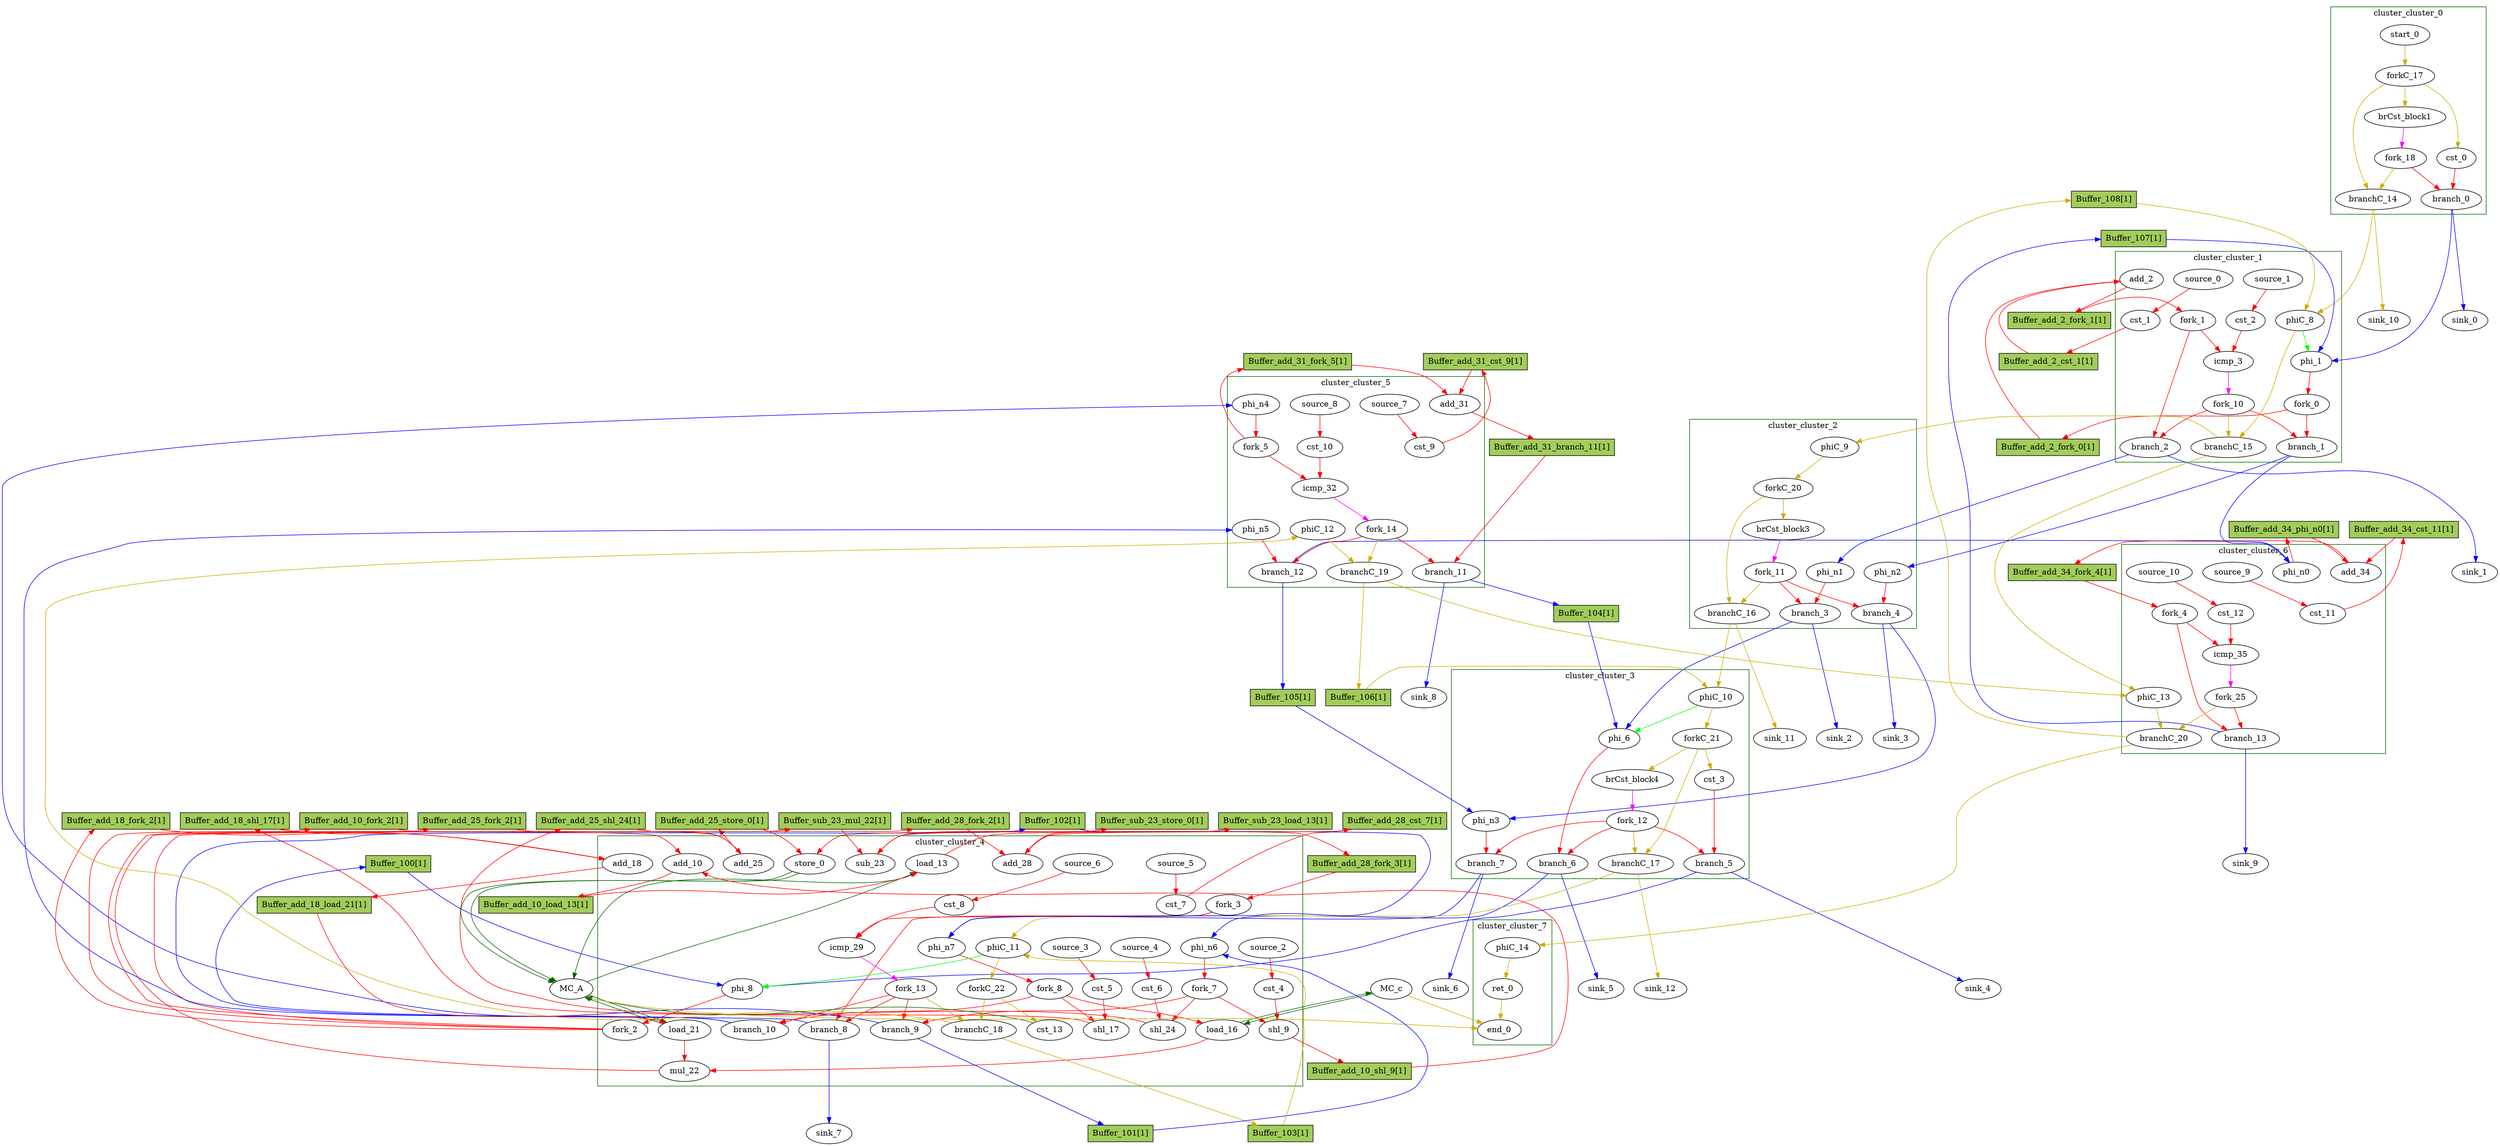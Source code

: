 Digraph G {
	splines=spline;
	subgraph cluster_cluster_cluster_0 {
	color = "darkgreen";
label = "cluster_cluster_0";
		"brCst_block1" [type="Constant", in="in1:1", out="out1:1", bbID=1, value="0x1"];
		"cst_0" [type="Constant", in="in1:1", out="out1:1", bbID=1, value="0x00000001"];
		"branch_0" [type="Branch", in="in1:1 in2?:1", out="out1+:1 out2-:1", bbID=1];
		"start_0" [type="Entry", in="in1:0", out="out1:0", bbID=1, control="true"];
		"forkC_17" [type="Fork", in="in1:0", out="out1:0 out2:0 out3:0 ", bbID=1];
		"branchC_14" [type="Branch", in="in1:0 in2?:1", out="out1+:0 out2-:0", bbID=1];
		"fork_18" [type="Fork", in="in1:1", out="out1:1 out2:1 ", bbID=1];
	}
	subgraph cluster_cluster_cluster_1 {
	color = "darkgreen";
label = "cluster_cluster_1";
		"phi_1" [type="Mux", in="in1?:1 in2:5 in3:5 ", out="out1:5", bbID=2, delay=1.397];
		"cst_1" [type="Constant", in="in1:1", out="out1:1", bbID=2, value="0x00000001"];
		"add_2" [type="Operator", in="in1:6 in2:6 ", out="out1:6 ", bbID=2, II=1, delay=2.287, latency=0, op="add_op"];
		"cst_2" [type="Constant", in="in1:5", out="out1:5", bbID=2, value="0x00000010"];
		"icmp_3" [type="Operator", in="in1:6 in2:6 ", out="out1:1 ", bbID=2, II=1, delay=1.907, latency=0, op="icmp_ult_op"];
		"fork_0" [type="Fork", in="in1:5", out="out1:5 out2:5 ", bbID=2];
		"fork_1" [type="Fork", in="in1:6", out="out1:6 out2:6 ", bbID=2];
		"branch_1" [type="Branch", in="in1:5 in2?:1", out="out1+:5 out2-:5", bbID=2];
		"branch_2" [type="Branch", in="in1:6 in2?:1", out="out1+:6 out2-:6", bbID=2];
		"fork_10" [type="Fork", in="in1:1", out="out1:1 out2:1 out3:1 ", bbID=2];
		"phiC_8" [type="CntrlMerge", in="in1:0 in2:0 ", out="out1:0 out2?:1", bbID=2, delay=0.0];
		"branchC_15" [type="Branch", in="in1:0 in2?:1", out="out1+:0 out2-:0", bbID=2];
		"source_0" [type="Source", out="out1:1", bbID=2];
		"source_1" [type="Source", out="out1:5", bbID=2];
	}
	subgraph cluster_cluster_cluster_2 {
	color = "darkgreen";
label = "cluster_cluster_2";
		"brCst_block3" [type="Constant", in="in1:1", out="out1:1", bbID=3, value="0x1"];
		"phi_n1" [type="Merge", in="in1:6 ", out="out1:6", bbID=3, delay=0.0];
		"phi_n2" [type="Merge", in="in1:5 ", out="out1:5", bbID=3, delay=0.0];
		"branch_3" [type="Branch", in="in1:6 in2?:1", out="out1+:6 out2-:6", bbID=3];
		"branch_4" [type="Branch", in="in1:5 in2?:1", out="out1+:5 out2-:5", bbID=3];
		"fork_11" [type="Fork", in="in1:1", out="out1:1 out2:1 out3:1 ", bbID=3];
		"phiC_9" [type="Merge", in="in1:0 ", out="out1:0", bbID=3, delay=0.0];
		"forkC_20" [type="Fork", in="in1:0", out="out1:0 out2:0 ", bbID=3];
		"branchC_16" [type="Branch", in="in1:0 in2?:1", out="out1+:0 out2-:0", bbID=3];
	}
	subgraph cluster_cluster_cluster_3 {
	color = "darkgreen";
label = "cluster_cluster_3";
		"phi_6" [type="Mux", in="in1?:1 in2:5 in3:5 ", out="out1:5", bbID=4, delay=1.397];
		"brCst_block4" [type="Constant", in="in1:1", out="out1:1", bbID=4, value="0x1"];
		"cst_3" [type="Constant", in="in1:1", out="out1:1", bbID=4, value="0x00000001"];
		"phi_n3" [type="Merge", in="in1:5 in2:5 ", out="out1:5", bbID=4, delay=1.397];
		"branch_5" [type="Branch", in="in1:1 in2?:1", out="out1+:1 out2-:1", bbID=4];
		"branch_6" [type="Branch", in="in1:5 in2?:1", out="out1+:5 out2-:5", bbID=4];
		"branch_7" [type="Branch", in="in1:5 in2?:1", out="out1+:5 out2-:5", bbID=4];
		"fork_12" [type="Fork", in="in1:1", out="out1:1 out2:1 out3:1 out4:1 ", bbID=4];
		"phiC_10" [type="CntrlMerge", in="in1:0 in2:0 ", out="out1:0 out2?:1", bbID=4, delay=0.0];
		"forkC_21" [type="Fork", in="in1:0", out="out1:0 out2:0 out3:0 ", bbID=4];
		"branchC_17" [type="Branch", in="in1:0 in2?:1", out="out1+:0 out2-:0", bbID=4];
	}
	subgraph cluster_cluster_cluster_4 {
	color = "darkgreen";
label = "cluster_cluster_4";
		"phi_8" [type="Mux", in="in1?:1 in2:5 in3:5 ", out="out1:5", bbID=5, delay=1.397];
		"cst_4" [type="Constant", in="in1:3", out="out1:3", bbID=5, value="0x00000004"];
		"shl_9" [type="Operator", in="in1:9 in2:9 ", out="out1:9 ", bbID=5, II=1, delay=0.0, latency=0, op="shl_op"];
		"add_10" [type="Operator", in="in1:10 in2:10 ", out="out1:10 ", bbID=5, II=1, delay=2.287, latency=0, op="add_op"];
		"load_13" [type="Operator", in="in1:32 in2:10 ", out="out1:32 out2:10 ", bbID=5, II=1, delay=1.412, latency=2, op="mc_load_op", portId=0];
		"load_16" [type="Operator", in="in1:32 in2:5 ", out="out1:32 out2:5 ", bbID=5, II=1, delay=1.412, latency=2, op="mc_load_op", portId=0];
		"cst_5" [type="Constant", in="in1:3", out="out1:3", bbID=5, value="0x00000004"];
		"shl_17" [type="Operator", in="in1:9 in2:9 ", out="out1:9 ", bbID=5, II=1, delay=0.0, latency=0, op="shl_op"];
		"add_18" [type="Operator", in="in1:10 in2:10 ", out="out1:10 ", bbID=5, II=1, delay=2.287, latency=0, op="add_op"];
		"load_21" [type="Operator", in="in1:32 in2:10 ", out="out1:32 out2:10 ", bbID=5, II=1, delay=1.412, latency=2, op="mc_load_op", portId=1];
		"mul_22" [type="Operator", in="in1:32 in2:32", out="out1:32 ", bbID=5, II=1, delay=0.0, latency=4, op="mul_op"];
		"sub_23" [type="Operator", in="in1:32 in2:32 ", out="out1:32 ", bbID=5, II=1, delay=2.287, latency=0, op="sub_op"];
		"cst_6" [type="Constant", in="in1:3", out="out1:3", bbID=5, value="0x00000004"];
		"shl_24" [type="Operator", in="in1:9 in2:9 ", out="out1:9 ", bbID=5, II=1, delay=0.0, latency=0, op="shl_op"];
		"add_25" [type="Operator", in="in1:10 in2:10 ", out="out1:10 ", bbID=5, II=1, delay=2.287, latency=0, op="add_op"];
		"store_0" [type="Operator", in="in1:32 in2:10 ", out="out1:32 out2:10 ", bbID=5, II=1, delay=0.672, latency=0, op="mc_store_op", portId=0];
		"cst_7" [type="Constant", in="in1:1", out="out1:1", bbID=5, value="0x00000001"];
		"add_28" [type="Operator", in="in1:5 in2:5 ", out="out1:5 ", bbID=5, II=1, delay=2.287, latency=0, op="add_op"];
		"cst_8" [type="Constant", in="in1:5", out="out1:5", bbID=5, value="0x00000010"];
		"icmp_29" [type="Operator", in="in1:5 in2:5 ", out="out1:1 ", bbID=5, II=1, delay=1.907, latency=0, op="icmp_ult_op"];
		"phi_n6" [type="Merge", in="in1:5 in2:5 ", out="out1:5", bbID=5, delay=1.397];
		"phi_n7" [type="Merge", in="in1:5 in2:5 ", out="out1:5", bbID=5, delay=1.397];
		"fork_2" [type="Fork", in="in1:5", out="out1:5 out2:5 out3:5 out4:5 ", bbID=5];
		"fork_3" [type="Fork", in="in1:5", out="out1:5 out2:5 ", bbID=5];
		"fork_7" [type="Fork", in="in1:5", out="out1:5 out2:5 out3:5 ", bbID=5];
		"fork_8" [type="Fork", in="in1:5", out="out1:5 out2:5 out3:5 ", bbID=5];
		"branch_8" [type="Branch", in="in1:5 in2?:1", out="out1+:5 out2-:5", bbID=5];
		"branch_9" [type="Branch", in="in1:5 in2?:1", out="out1+:5 out2-:5", bbID=5];
		"branch_10" [type="Branch", in="in1:5 in2?:1", out="out1+:5 out2-:5", bbID=5];
		"fork_13" [type="Fork", in="in1:1", out="out1:1 out2:1 out3:1 out4:1 ", bbID=5];
		"cst_13" [type="Constant", in="in1:1", out="out1:1", bbID=5, value="0x00000001"];
		"phiC_11" [type="CntrlMerge", in="in1:0 in2:0 ", out="out1:0 out2?:1", bbID=5, delay=0.0];
		"forkC_22" [type="Fork", in="in1:0", out="out1:0 out2:0 ", bbID=5];
		"branchC_18" [type="Branch", in="in1:0 in2?:1", out="out1+:0 out2-:0", bbID=5];
		"source_2" [type="Source", out="out1:3", bbID=5];
		"source_3" [type="Source", out="out1:3", bbID=5];
		"source_4" [type="Source", out="out1:3", bbID=5];
		"source_5" [type="Source", out="out1:1", bbID=5];
		"source_6" [type="Source", out="out1:5", bbID=5];
	}
	subgraph cluster_cluster_cluster_5 {
	color = "darkgreen";
label = "cluster_cluster_5";
		"cst_9" [type="Constant", in="in1:1", out="out1:1", bbID=6, value="0x00000001"];
		"add_31" [type="Operator", in="in1:5 in2:5 ", out="out1:5 ", bbID=6, II=1, delay=2.287, latency=0, op="add_op"];
		"cst_10" [type="Constant", in="in1:4", out="out1:4", bbID=6, value="0x0000000F"];
		"icmp_32" [type="Operator", in="in1:6 in2:6 ", out="out1:1 ", bbID=6, II=1, delay=1.907, latency=0, op="icmp_slt_op"];
		"phi_n4" [type="Merge", in="in1:5 ", out="out1:5", bbID=6, delay=0.0];
		"phi_n5" [type="Merge", in="in1:5 ", out="out1:5", bbID=6, delay=0.0];
		"fork_5" [type="Fork", in="in1:5", out="out1:5 out2:5 ", bbID=6];
		"branch_11" [type="Branch", in="in1:5 in2?:1", out="out1+:5 out2-:5", bbID=6];
		"branch_12" [type="Branch", in="in1:5 in2?:1", out="out1+:5 out2-:5", bbID=6];
		"fork_14" [type="Fork", in="in1:1", out="out1:1 out2:1 out3:1 ", bbID=6];
		"phiC_12" [type="Merge", in="in1:0 ", out="out1:0", bbID=6, delay=0.0];
		"branchC_19" [type="Branch", in="in1:0 in2?:1", out="out1+:0 out2-:0", bbID=6];
		"source_7" [type="Source", out="out1:1", bbID=6];
		"source_8" [type="Source", out="out1:4", bbID=6];
	}
	subgraph cluster_cluster_cluster_6 {
	color = "darkgreen";
label = "cluster_cluster_6";
		"cst_11" [type="Constant", in="in1:1", out="out1:1", bbID=7, value="0x00000001"];
		"add_34" [type="Operator", in="in1:5 in2:5 ", out="out1:5 ", bbID=7, II=1, delay=2.287, latency=0, op="add_op"];
		"cst_12" [type="Constant", in="in1:5", out="out1:5", bbID=7, value="0x00000010"];
		"icmp_35" [type="Operator", in="in1:5 in2:5 ", out="out1:1 ", bbID=7, II=1, delay=1.907, latency=0, op="icmp_ult_op"];
		"phi_n0" [type="Merge", in="in1:5 in2:5 ", out="out1:5", bbID=7, delay=1.397];
		"fork_4" [type="Fork", in="in1:5", out="out1:5 out2:5 ", bbID=7];
		"branch_13" [type="Branch", in="in1:5 in2?:1", out="out1+:5 out2-:5", bbID=7];
		"phiC_13" [type="Merge", in="in1:0 in2:0 ", out="out1:0", bbID=7, delay=0.0];
		"branchC_20" [type="Branch", in="in1:0 in2?:1", out="out1+:0 out2-:0", bbID=7];
		"fork_25" [type="Fork", in="in1:1", out="out1:1 out2:1 ", bbID=7];
		"source_9" [type="Source", out="out1:1", bbID=7];
		"source_10" [type="Source", out="out1:5", bbID=7];
	}
	subgraph cluster_cluster_cluster_7 {
	color = "darkgreen";
label = "cluster_cluster_7";
		"ret_0" [type="Operator", in="in1:0 ", out="out1:0 ", bbID=8, II=1, delay=0.0, latency=0, op="ret_op"];
		"end_0" [type="Exit", in="in1:0*e in2:0*e in3:0 ", out="out1:0", bbID=0];
		"phiC_14" [type="Merge", in="in1:0 ", out="out1:0", bbID=8, delay=0.0];
	}
		"MC_A" [type="MC", in="in1:32*c0 in2:10*l0a in3:10*l1a in4:10*s0a in5:32*s0d ", out="out1:32*l0d out2:32*l1d out3:0*e ", bbID=0, bbcount=1, ldcount=2, memory="A", stcount=1];
		"MC_c" [type="MC", in="in1:5*l0a ", out="out1:32*l0d out2:0*e ", bbID=0, bbcount=0, ldcount=1, memory="c", stcount=0];
		"sink_0" [type="Sink", in="in1:1", bbID=0];
		"sink_1" [type="Sink", in="in1:6", bbID=0];
		"sink_2" [type="Sink", in="in1:6", bbID=0];
		"sink_3" [type="Sink", in="in1:5", bbID=0];
		"sink_4" [type="Sink", in="in1:1", bbID=0];
		"sink_5" [type="Sink", in="in1:5", bbID=0];
		"sink_6" [type="Sink", in="in1:5", bbID=0];
		"sink_7" [type="Sink", in="in1:5", bbID=0];
		"sink_8" [type="Sink", in="in1:5", bbID=0];
		"sink_9" [type="Sink", in="in1:5", bbID=0];
		"sink_10" [type="Sink", in="in1:0", bbID=0];
		"sink_11" [type="Sink", in="in1:0", bbID=0];
		"sink_12" [type="Sink", in="in1:0", bbID=0];
		"Buffer_100" [type="Buffer", in="in1:32", out="out1:32", bbID=3, fillcolor="darkolivegreen3", height=0.4, label="Buffer_100[1]", shape="box", slots=1, style="filled", transparent="false"];
		"Buffer_101" [type="Buffer", in="in1:32", out="out1:32", bbID=3, fillcolor="darkolivegreen3", height=0.4, label="Buffer_101[1]", shape="box", slots=1, style="filled", transparent="false"];
		"Buffer_102" [type="Buffer", in="in1:32", out="out1:32", bbID=3, fillcolor="darkolivegreen3", height=0.4, label="Buffer_102[1]", shape="box", slots=1, style="filled", transparent="false"];
		"Buffer_103" [type="Buffer", in="in1:32", out="out1:32", bbID=3, fillcolor="darkolivegreen3", height=0.4, label="Buffer_103[1]", shape="box", slots=1, style="filled", transparent="false"];
		"Buffer_104" [type="Buffer", in="in1:32", out="out1:32", bbID=3, fillcolor="darkolivegreen3", height=0.4, label="Buffer_104[1]", shape="box", slots=1, style="filled", transparent="false"];
		"Buffer_105" [type="Buffer", in="in1:32", out="out1:32", bbID=3, fillcolor="darkolivegreen3", height=0.4, label="Buffer_105[1]", shape="box", slots=1, style="filled", transparent="false"];
		"Buffer_106" [type="Buffer", in="in1:32", out="out1:32", bbID=3, fillcolor="darkolivegreen3", height=0.4, label="Buffer_106[1]", shape="box", slots=1, style="filled", transparent="false"];
		"Buffer_107" [type="Buffer", in="in1:32", out="out1:32", bbID=3, fillcolor="darkolivegreen3", height=0.4, label="Buffer_107[1]", shape="box", slots=1, style="filled", transparent="false"];
		"Buffer_108" [type="Buffer", in="in1:32", out="out1:32", bbID=3, fillcolor="darkolivegreen3", height=0.4, label="Buffer_108[1]", shape="box", slots=1, style="filled", transparent="false"];
		"Buffer_add_2_fork_1" [type="Buffer", in="in1:32", out="out1:32", bbID=3, fillcolor="darkolivegreen3", height=0.4, label="Buffer_add_2_fork_1[1]", shape="box", slots=1, style="filled", transparent="false"];
		"Buffer_add_2_cst_1" [type="Buffer", in="in1:32", out="out1:32", bbID=3, fillcolor="darkolivegreen3", height=0.4, label="Buffer_add_2_cst_1[1]", shape="box", slots=1, style="filled", transparent="false"];
		"Buffer_add_2_fork_0" [type="Buffer", in="in1:32", out="out1:32", bbID=3, fillcolor="darkolivegreen3", height=0.4, label="Buffer_add_2_fork_0[1]", shape="box", slots=1, style="filled", transparent="false"];
		"Buffer_add_10_load_13" [type="Buffer", in="in1:32", out="out1:32", bbID=3, fillcolor="darkolivegreen3", height=0.4, label="Buffer_add_10_load_13[1]", shape="box", slots=1, style="filled", transparent="false"];
		"Buffer_add_10_shl_9" [type="Buffer", in="in1:32", out="out1:32", bbID=3, fillcolor="darkolivegreen3", height=0.4, label="Buffer_add_10_shl_9[1]", shape="box", slots=1, style="filled", transparent="false"];
		"Buffer_add_10_fork_2" [type="Buffer", in="in1:32", out="out1:32", bbID=3, fillcolor="darkolivegreen3", height=0.4, label="Buffer_add_10_fork_2[1]", shape="box", slots=1, style="filled", transparent="false"];
		"Buffer_add_18_load_21" [type="Buffer", in="in1:32", out="out1:32", bbID=3, fillcolor="darkolivegreen3", height=0.4, label="Buffer_add_18_load_21[1]", shape="box", slots=1, style="filled", transparent="false"];
		"Buffer_add_18_shl_17" [type="Buffer", in="in1:32", out="out1:32", bbID=3, fillcolor="darkolivegreen3", height=0.4, label="Buffer_add_18_shl_17[1]", shape="box", slots=1, style="filled", transparent="false"];
		"Buffer_add_18_fork_2" [type="Buffer", in="in1:32", out="out1:32", bbID=3, fillcolor="darkolivegreen3", height=0.4, label="Buffer_add_18_fork_2[1]", shape="box", slots=1, style="filled", transparent="false"];
		"Buffer_sub_23_store_0" [type="Buffer", in="in1:32", out="out1:32", bbID=3, fillcolor="darkolivegreen3", height=0.4, label="Buffer_sub_23_store_0[1]", shape="box", slots=1, style="filled", transparent="false"];
		"Buffer_sub_23_load_13" [type="Buffer", in="in1:32", out="out1:32", bbID=3, fillcolor="darkolivegreen3", height=0.4, label="Buffer_sub_23_load_13[1]", shape="box", slots=1, style="filled", transparent="false"];
		"Buffer_sub_23_mul_22" [type="Buffer", in="in1:32", out="out1:32", bbID=3, fillcolor="darkolivegreen3", height=0.4, label="Buffer_sub_23_mul_22[1]", shape="box", slots=1, style="filled", transparent="false"];
		"Buffer_add_25_store_0" [type="Buffer", in="in1:32", out="out1:32", bbID=3, fillcolor="darkolivegreen3", height=0.4, label="Buffer_add_25_store_0[1]", shape="box", slots=1, style="filled", transparent="false"];
		"Buffer_add_25_shl_24" [type="Buffer", in="in1:32", out="out1:32", bbID=3, fillcolor="darkolivegreen3", height=0.4, label="Buffer_add_25_shl_24[1]", shape="box", slots=1, style="filled", transparent="false"];
		"Buffer_add_25_fork_2" [type="Buffer", in="in1:32", out="out1:32", bbID=3, fillcolor="darkolivegreen3", height=0.4, label="Buffer_add_25_fork_2[1]", shape="box", slots=1, style="filled", transparent="false"];
		"Buffer_add_28_fork_3" [type="Buffer", in="in1:32", out="out1:32", bbID=3, fillcolor="darkolivegreen3", height=0.4, label="Buffer_add_28_fork_3[1]", shape="box", slots=1, style="filled", transparent="false"];
		"Buffer_add_28_cst_7" [type="Buffer", in="in1:32", out="out1:32", bbID=3, fillcolor="darkolivegreen3", height=0.4, label="Buffer_add_28_cst_7[1]", shape="box", slots=1, style="filled", transparent="false"];
		"Buffer_add_28_fork_2" [type="Buffer", in="in1:32", out="out1:32", bbID=3, fillcolor="darkolivegreen3", height=0.4, label="Buffer_add_28_fork_2[1]", shape="box", slots=1, style="filled", transparent="false"];
		"Buffer_add_31_branch_11" [type="Buffer", in="in1:32", out="out1:32", bbID=3, fillcolor="darkolivegreen3", height=0.4, label="Buffer_add_31_branch_11[1]", shape="box", slots=1, style="filled", transparent="false"];
		"Buffer_add_31_cst_9" [type="Buffer", in="in1:32", out="out1:32", bbID=3, fillcolor="darkolivegreen3", height=0.4, label="Buffer_add_31_cst_9[1]", shape="box", slots=1, style="filled", transparent="false"];
		"Buffer_add_31_fork_5" [type="Buffer", in="in1:32", out="out1:32", bbID=3, fillcolor="darkolivegreen3", height=0.4, label="Buffer_add_31_fork_5[1]", shape="box", slots=1, style="filled", transparent="false"];
		"Buffer_add_34_fork_4" [type="Buffer", in="in1:32", out="out1:32", bbID=3, fillcolor="darkolivegreen3", height=0.4, label="Buffer_add_34_fork_4[1]", shape="box", slots=1, style="filled", transparent="false"];
		"Buffer_add_34_cst_11" [type="Buffer", in="in1:32", out="out1:32", bbID=3, fillcolor="darkolivegreen3", height=0.4, label="Buffer_add_34_cst_11[1]", shape="box", slots=1, style="filled", transparent="false"];
		"Buffer_add_34_phi_n0" [type="Buffer", in="in1:32", out="out1:32", bbID=3, fillcolor="darkolivegreen3", height=0.4, label="Buffer_add_34_phi_n0[1]", shape="box", slots=1, style="filled", transparent="false"];
		"brCst_block1" -> "fork_18" [color = "magenta", from = "out1", to = "in1"];
		"cst_0" -> "branch_0" [color = "red", from = "out1", to = "in1"];
		"branch_0" -> "phi_1" [color = "blue", from = "out1", to = "in2", minlen = 3];
		"branch_0" -> "sink_0" [color = "blue", from = "out2", to = "in1", minlen = 3];
		"start_0" -> "forkC_17" [color = "gold3", from = "out1", to = "in1"];
		"forkC_17" -> "brCst_block1" [color = "gold3", from = "out3", to = "in1"];
		"forkC_17" -> "cst_0" [color = "gold3", from = "out1", to = "in1"];
		"forkC_17" -> "branchC_14" [color = "gold3", from = "out2", to = "in1"];
		"branchC_14" -> "phiC_8" [color = "gold3", from = "out1", to = "in1", minlen = 3];
		"branchC_14" -> "sink_10" [color = "gold3", from = "out2", to = "in1", minlen = 3];
		"fork_18" -> "branch_0" [color = "red", from = "out1", to = "in2"];
		"fork_18" -> "branchC_14" [color = "gold3", from = "out2", to = "in2"];
		"phi_1" -> "fork_0" [color = "red", from = "out1", to = "in1"];
		"cst_1" -> "Buffer_add_2_cst_1" [color = "red", from = "out1", to = "in1"];
		"add_2" -> "Buffer_add_2_fork_1" [color = "red", from = "out1", to = "in1"];
		"cst_2" -> "icmp_3" [color = "red", from = "out1", to = "in2"];
		"icmp_3" -> "fork_10" [color = "magenta", from = "out1", to = "in1"];
		"fork_0" -> "branch_1" [color = "red", from = "out2", to = "in1"];
		"fork_0" -> "Buffer_add_2_fork_0" [color = "red", from = "out1", to = "in1"];
		"fork_1" -> "icmp_3" [color = "red", from = "out1", to = "in1"];
		"fork_1" -> "branch_2" [color = "red", from = "out2", to = "in1"];
		"branch_1" -> "phi_n2" [color = "blue", from = "out1", to = "in1", minlen = 3];
		"branch_1" -> "phi_n0" [color = "blue", from = "out2", to = "in1", minlen = 3];
		"branch_2" -> "phi_n1" [color = "blue", from = "out1", to = "in1", minlen = 3];
		"branch_2" -> "sink_1" [color = "blue", from = "out2", to = "in1", minlen = 3];
		"fork_10" -> "branch_1" [color = "red", from = "out2", to = "in2"];
		"fork_10" -> "branch_2" [color = "red", from = "out1", to = "in2"];
		"fork_10" -> "branchC_15" [color = "gold3", from = "out3", to = "in2"];
		"phiC_8" -> "phi_1" [color = "green", from = "out2", to = "in1"];
		"phiC_8" -> "branchC_15" [color = "gold3", from = "out1", to = "in1"];
		"branchC_15" -> "phiC_9" [color = "gold3", from = "out1", to = "in1", minlen = 3];
		"branchC_15" -> "phiC_13" [color = "gold3", from = "out2", to = "in1", minlen = 3];
		"source_0" -> "cst_1" [color = "red", from = "out1", to = "in1"];
		"source_1" -> "cst_2" [color = "red", from = "out1", to = "in1"];
		"brCst_block3" -> "fork_11" [color = "magenta", from = "out1", to = "in1"];
		"phi_n1" -> "branch_3" [color = "red", from = "out1", to = "in1"];
		"phi_n2" -> "branch_4" [color = "red", from = "out1", to = "in1"];
		"branch_3" -> "phi_6" [color = "blue", from = "out1", to = "in2", minlen = 3];
		"branch_3" -> "sink_2" [color = "blue", from = "out2", to = "in1", minlen = 3];
		"branch_4" -> "phi_n3" [color = "blue", from = "out1", to = "in1", minlen = 3];
		"branch_4" -> "sink_3" [color = "blue", from = "out2", to = "in1", minlen = 3];
		"fork_11" -> "branch_3" [color = "red", from = "out2", to = "in2"];
		"fork_11" -> "branch_4" [color = "red", from = "out1", to = "in2"];
		"fork_11" -> "branchC_16" [color = "gold3", from = "out3", to = "in2"];
		"phiC_9" -> "forkC_20" [color = "gold3", from = "out1", to = "in1"];
		"forkC_20" -> "brCst_block3" [color = "gold3", from = "out2", to = "in1"];
		"forkC_20" -> "branchC_16" [color = "gold3", from = "out1", to = "in1"];
		"branchC_16" -> "phiC_10" [color = "gold3", from = "out1", to = "in1", minlen = 3];
		"branchC_16" -> "sink_11" [color = "gold3", from = "out2", to = "in1", minlen = 3];
		"phi_6" -> "branch_6" [color = "red", from = "out1", to = "in1"];
		"brCst_block4" -> "fork_12" [color = "magenta", from = "out1", to = "in1"];
		"cst_3" -> "branch_5" [color = "red", from = "out1", to = "in1"];
		"phi_n3" -> "branch_7" [color = "red", from = "out1", to = "in1"];
		"branch_5" -> "phi_8" [color = "blue", from = "out1", to = "in2", minlen = 3];
		"branch_5" -> "sink_4" [color = "blue", from = "out2", to = "in1", minlen = 3];
		"branch_6" -> "phi_n6" [color = "blue", from = "out1", to = "in1", minlen = 3];
		"branch_6" -> "sink_5" [color = "blue", from = "out2", to = "in1", minlen = 3];
		"branch_7" -> "phi_n7" [color = "blue", from = "out1", to = "in1", minlen = 3];
		"branch_7" -> "sink_6" [color = "blue", from = "out2", to = "in1", minlen = 3];
		"fork_12" -> "branch_5" [color = "red", from = "out3", to = "in2"];
		"fork_12" -> "branch_6" [color = "red", from = "out2", to = "in2"];
		"fork_12" -> "branch_7" [color = "red", from = "out1", to = "in2"];
		"fork_12" -> "branchC_17" [color = "gold3", from = "out4", to = "in2"];
		"phiC_10" -> "phi_6" [color = "green", from = "out2", to = "in1"];
		"phiC_10" -> "forkC_21" [color = "gold3", from = "out1", to = "in1"];
		"forkC_21" -> "brCst_block4" [color = "gold3", from = "out3", to = "in1"];
		"forkC_21" -> "cst_3" [color = "gold3", from = "out1", to = "in1"];
		"forkC_21" -> "branchC_17" [color = "gold3", from = "out2", to = "in1"];
		"branchC_17" -> "phiC_11" [color = "gold3", from = "out1", to = "in1", minlen = 3];
		"branchC_17" -> "sink_12" [color = "gold3", from = "out2", to = "in1", minlen = 3];
		"phi_8" -> "fork_2" [color = "red", from = "out1", to = "in1"];
		"cst_4" -> "shl_9" [color = "red", from = "out1", to = "in2"];
		"shl_9" -> "Buffer_add_10_shl_9" [color = "red", from = "out1", to = "in1"];
		"add_10" -> "Buffer_add_10_load_13" [color = "red", from = "out1", to = "in1"];
		"load_13" -> "MC_A" [color = "darkgreen", mem_address = "true", from = "out2", to = "in2"];
		"load_13" -> "Buffer_sub_23_load_13" [color = "red", from = "out1", to = "in1"];
		"load_16" -> "mul_22" [color = "red", from = "out1", to = "in1"];
		"load_16" -> "MC_c" [color = "darkgreen", mem_address = "true", from = "out2", to = "in1"];
		"cst_5" -> "shl_17" [color = "red", from = "out1", to = "in2"];
		"shl_17" -> "Buffer_add_18_shl_17" [color = "red", from = "out1", to = "in1"];
		"add_18" -> "Buffer_add_18_load_21" [color = "red", from = "out1", to = "in1"];
		"load_21" -> "mul_22" [color = "red", from = "out1", to = "in2"];
		"load_21" -> "MC_A" [color = "darkgreen", mem_address = "true", from = "out2", to = "in3"];
		"mul_22" -> "Buffer_sub_23_mul_22" [color = "red", from = "out1", to = "in1"];
		"sub_23" -> "Buffer_sub_23_store_0" [color = "red", from = "out1", to = "in1"];
		"cst_6" -> "shl_24" [color = "red", from = "out1", to = "in2"];
		"shl_24" -> "Buffer_add_25_shl_24" [color = "red", from = "out1", to = "in1"];
		"add_25" -> "Buffer_add_25_store_0" [color = "red", from = "out1", to = "in1"];
		"store_0" -> "MC_A" [color = "darkgreen", mem_address = "true", from = "out2", to = "in4"];
		"store_0" -> "MC_A" [color = "darkgreen", mem_address = "false", from = "out1", to = "in5"];
		"cst_7" -> "Buffer_add_28_cst_7" [color = "red", from = "out1", to = "in1"];
		"add_28" -> "Buffer_add_28_fork_3" [color = "red", from = "out1", to = "in1"];
		"cst_8" -> "icmp_29" [color = "red", from = "out1", to = "in2"];
		"icmp_29" -> "fork_13" [color = "magenta", from = "out1", to = "in1"];
		"phi_n6" -> "fork_7" [color = "red", from = "out1", to = "in1"];
		"phi_n7" -> "fork_8" [color = "red", from = "out1", to = "in1"];
		"fork_2" -> "Buffer_add_10_fork_2" [color = "red", from = "out1", to = "in1"];
		"fork_2" -> "Buffer_add_18_fork_2" [color = "red", from = "out2", to = "in1"];
		"fork_2" -> "Buffer_add_25_fork_2" [color = "red", from = "out3", to = "in1"];
		"fork_2" -> "Buffer_add_28_fork_2" [color = "red", from = "out4", to = "in1"];
		"fork_3" -> "icmp_29" [color = "red", from = "out1", to = "in1"];
		"fork_3" -> "branch_8" [color = "red", from = "out2", to = "in1"];
		"fork_7" -> "shl_9" [color = "red", from = "out1", to = "in1"];
		"fork_7" -> "shl_24" [color = "red", from = "out2", to = "in1"];
		"fork_7" -> "branch_9" [color = "red", from = "out3", to = "in1"];
		"fork_8" -> "load_16" [color = "red", from = "out1", to = "in2"];
		"fork_8" -> "shl_17" [color = "red", from = "out2", to = "in1"];
		"fork_8" -> "branch_10" [color = "red", from = "out3", to = "in1"];
		"branch_8" -> "sink_7" [color = "blue", from = "out2", to = "in1", minlen = 3];
		"branch_8" -> "Buffer_100" [color = "blue", from = "out1", to = "in1", minlen = 3];
		"branch_9" -> "phi_n4" [color = "blue", from = "out2", to = "in1", minlen = 3];
		"branch_9" -> "Buffer_101" [color = "blue", from = "out1", to = "in1", minlen = 3];
		"branch_10" -> "phi_n5" [color = "blue", from = "out2", to = "in1", minlen = 3];
		"branch_10" -> "Buffer_102" [color = "blue", from = "out1", to = "in1", minlen = 3];
		"fork_13" -> "branch_8" [color = "red", from = "out3", to = "in2"];
		"fork_13" -> "branch_9" [color = "red", from = "out2", to = "in2"];
		"fork_13" -> "branch_10" [color = "red", from = "out1", to = "in2"];
		"fork_13" -> "branchC_18" [color = "gold3", from = "out4", to = "in2"];
		"cst_13" -> "MC_A" [color = "darkgreen", from = "out1", to = "in1"];
		"phiC_11" -> "phi_8" [color = "green", from = "out2", to = "in1"];
		"phiC_11" -> "forkC_22" [color = "gold3", from = "out1", to = "in1"];
		"forkC_22" -> "cst_13" [color = "gold3", from = "out1", to = "in1"];
		"forkC_22" -> "branchC_18" [color = "gold3", from = "out2", to = "in1"];
		"branchC_18" -> "phiC_12" [color = "gold3", from = "out2", to = "in1", minlen = 3];
		"branchC_18" -> "Buffer_103" [color = "gold3", from = "out1", to = "in1", minlen = 3];
		"source_2" -> "cst_4" [color = "red", from = "out1", to = "in1"];
		"source_3" -> "cst_5" [color = "red", from = "out1", to = "in1"];
		"source_4" -> "cst_6" [color = "red", from = "out1", to = "in1"];
		"source_5" -> "cst_7" [color = "red", from = "out1", to = "in1"];
		"source_6" -> "cst_8" [color = "red", from = "out1", to = "in1"];
		"cst_9" -> "Buffer_add_31_cst_9" [color = "red", from = "out1", to = "in1"];
		"add_31" -> "Buffer_add_31_branch_11" [color = "red", from = "out1", to = "in1"];
		"cst_10" -> "icmp_32" [color = "red", from = "out1", to = "in2"];
		"icmp_32" -> "fork_14" [color = "magenta", from = "out1", to = "in1"];
		"phi_n4" -> "fork_5" [color = "red", from = "out1", to = "in1"];
		"phi_n5" -> "branch_12" [color = "red", from = "out1", to = "in1"];
		"fork_5" -> "icmp_32" [color = "red", from = "out2", to = "in1"];
		"fork_5" -> "Buffer_add_31_fork_5" [color = "red", from = "out1", to = "in1"];
		"branch_11" -> "sink_8" [color = "blue", from = "out2", to = "in1", minlen = 3];
		"branch_11" -> "Buffer_104" [color = "blue", from = "out1", to = "in1", minlen = 3];
		"branch_12" -> "phi_n0" [color = "blue", from = "out2", to = "in2", minlen = 3];
		"branch_12" -> "Buffer_105" [color = "blue", from = "out1", to = "in1", minlen = 3];
		"fork_14" -> "branch_11" [color = "red", from = "out2", to = "in2"];
		"fork_14" -> "branch_12" [color = "red", from = "out1", to = "in2"];
		"fork_14" -> "branchC_19" [color = "gold3", from = "out3", to = "in2"];
		"phiC_12" -> "branchC_19" [color = "gold3", from = "out1", to = "in1"];
		"branchC_19" -> "phiC_13" [color = "gold3", from = "out2", to = "in2", minlen = 3];
		"branchC_19" -> "Buffer_106" [color = "gold3", from = "out1", to = "in1", minlen = 3];
		"source_7" -> "cst_9" [color = "red", from = "out1", to = "in1"];
		"source_8" -> "cst_10" [color = "red", from = "out1", to = "in1"];
		"cst_11" -> "Buffer_add_34_cst_11" [color = "red", from = "out1", to = "in1"];
		"add_34" -> "Buffer_add_34_fork_4" [color = "red", from = "out1", to = "in1"];
		"cst_12" -> "icmp_35" [color = "red", from = "out1", to = "in2"];
		"icmp_35" -> "fork_25" [color = "magenta", from = "out1", to = "in1"];
		"phi_n0" -> "Buffer_add_34_phi_n0" [color = "red", from = "out1", to = "in1"];
		"fork_4" -> "icmp_35" [color = "red", from = "out1", to = "in1"];
		"fork_4" -> "branch_13" [color = "red", from = "out2", to = "in1"];
		"branch_13" -> "sink_9" [color = "blue", from = "out2", to = "in1", minlen = 3];
		"branch_13" -> "Buffer_107" [color = "blue", from = "out1", to = "in1", minlen = 3];
		"phiC_13" -> "branchC_20" [color = "gold3", from = "out1", to = "in1"];
		"branchC_20" -> "phiC_14" [color = "gold3", from = "out2", to = "in1", minlen = 3];
		"branchC_20" -> "Buffer_108" [color = "gold3", from = "out1", to = "in1", minlen = 3];
		"fork_25" -> "branch_13" [color = "red", from = "out1", to = "in2"];
		"fork_25" -> "branchC_20" [color = "gold3", from = "out2", to = "in2"];
		"source_9" -> "cst_11" [color = "red", from = "out1", to = "in1"];
		"source_10" -> "cst_12" [color = "red", from = "out1", to = "in1"];
		"ret_0" -> "end_0" [color = "gold3", from = "out1", to = "in3"];
		"phiC_14" -> "ret_0" [color = "gold3", from = "out1", to = "in1"];
		"MC_A" -> "load_13" [color = "darkgreen", mem_address = "false", from = "out1", to = "in1"];
		"MC_A" -> "load_21" [color = "darkgreen", mem_address = "false", from = "out2", to = "in1"];
		"MC_A" -> "end_0" [color = "gold3", from = "out3", to = "in1"];
		"MC_c" -> "load_16" [color = "darkgreen", mem_address = "false", from = "out1", to = "in1"];
		"MC_c" -> "end_0" [color = "gold3", from = "out2", to = "in2"];
		"Buffer_100" -> "phi_8" [color = "blue", from = "out1", to = "in3", minlen = 3];
		"Buffer_101" -> "phi_n6" [color = "blue", from = "out1", to = "in2", minlen = 3];
		"Buffer_102" -> "phi_n7" [color = "blue", from = "out1", to = "in2", minlen = 3];
		"Buffer_103" -> "phiC_11" [color = "gold3", from = "out1", to = "in2", minlen = 3];
		"Buffer_104" -> "phi_6" [color = "blue", from = "out1", to = "in3", minlen = 3];
		"Buffer_105" -> "phi_n3" [color = "blue", from = "out1", to = "in2", minlen = 3];
		"Buffer_106" -> "phiC_10" [color = "gold3", from = "out1", to = "in2", minlen = 3];
		"Buffer_107" -> "phi_1" [color = "blue", from = "out1", to = "in3", minlen = 3];
		"Buffer_108" -> "phiC_8" [color = "gold3", from = "out1", to = "in2", minlen = 3];
		"Buffer_add_2_fork_1" -> "fork_1" [color = "red", from = "out1", to = "in1"];
		"Buffer_add_2_cst_1" -> "add_2" [color = "red", from = "out1", to = "in2"];
		"Buffer_add_2_fork_0" -> "add_2" [color = "red", from = "out1", to = "in1"];
		"Buffer_add_10_load_13" -> "load_13" [color = "red", from = "out1", to = "in2"];
		"Buffer_add_10_shl_9" -> "add_10" [color = "red", from = "out1", to = "in1"];
		"Buffer_add_10_fork_2" -> "add_10" [color = "red", from = "out1", to = "in2"];
		"Buffer_add_18_load_21" -> "load_21" [color = "red", from = "out1", to = "in2"];
		"Buffer_add_18_shl_17" -> "add_18" [color = "red", from = "out1", to = "in1"];
		"Buffer_add_18_fork_2" -> "add_18" [color = "red", from = "out1", to = "in2"];
		"Buffer_sub_23_store_0" -> "store_0" [color = "red", from = "out1", to = "in1"];
		"Buffer_sub_23_load_13" -> "sub_23" [color = "red", from = "out1", to = "in1"];
		"Buffer_sub_23_mul_22" -> "sub_23" [color = "red", from = "out1", to = "in2"];
		"Buffer_add_25_store_0" -> "store_0" [color = "red", from = "out1", to = "in2"];
		"Buffer_add_25_shl_24" -> "add_25" [color = "red", from = "out1", to = "in1"];
		"Buffer_add_25_fork_2" -> "add_25" [color = "red", from = "out1", to = "in2"];
		"Buffer_add_28_fork_3" -> "fork_3" [color = "red", from = "out1", to = "in1"];
		"Buffer_add_28_cst_7" -> "add_28" [color = "red", from = "out1", to = "in2"];
		"Buffer_add_28_fork_2" -> "add_28" [color = "red", from = "out1", to = "in1"];
		"Buffer_add_31_branch_11" -> "branch_11" [color = "red", from = "out1", to = "in1"];
		"Buffer_add_31_cst_9" -> "add_31" [color = "red", from = "out1", to = "in2"];
		"Buffer_add_31_fork_5" -> "add_31" [color = "red", from = "out1", to = "in1"];
		"Buffer_add_34_fork_4" -> "fork_4" [color = "red", from = "out1", to = "in1"];
		"Buffer_add_34_cst_11" -> "add_34" [color = "red", from = "out1", to = "in2"];
		"Buffer_add_34_phi_n0" -> "add_34" [color = "red", from = "out1", to = "in1"];
}
